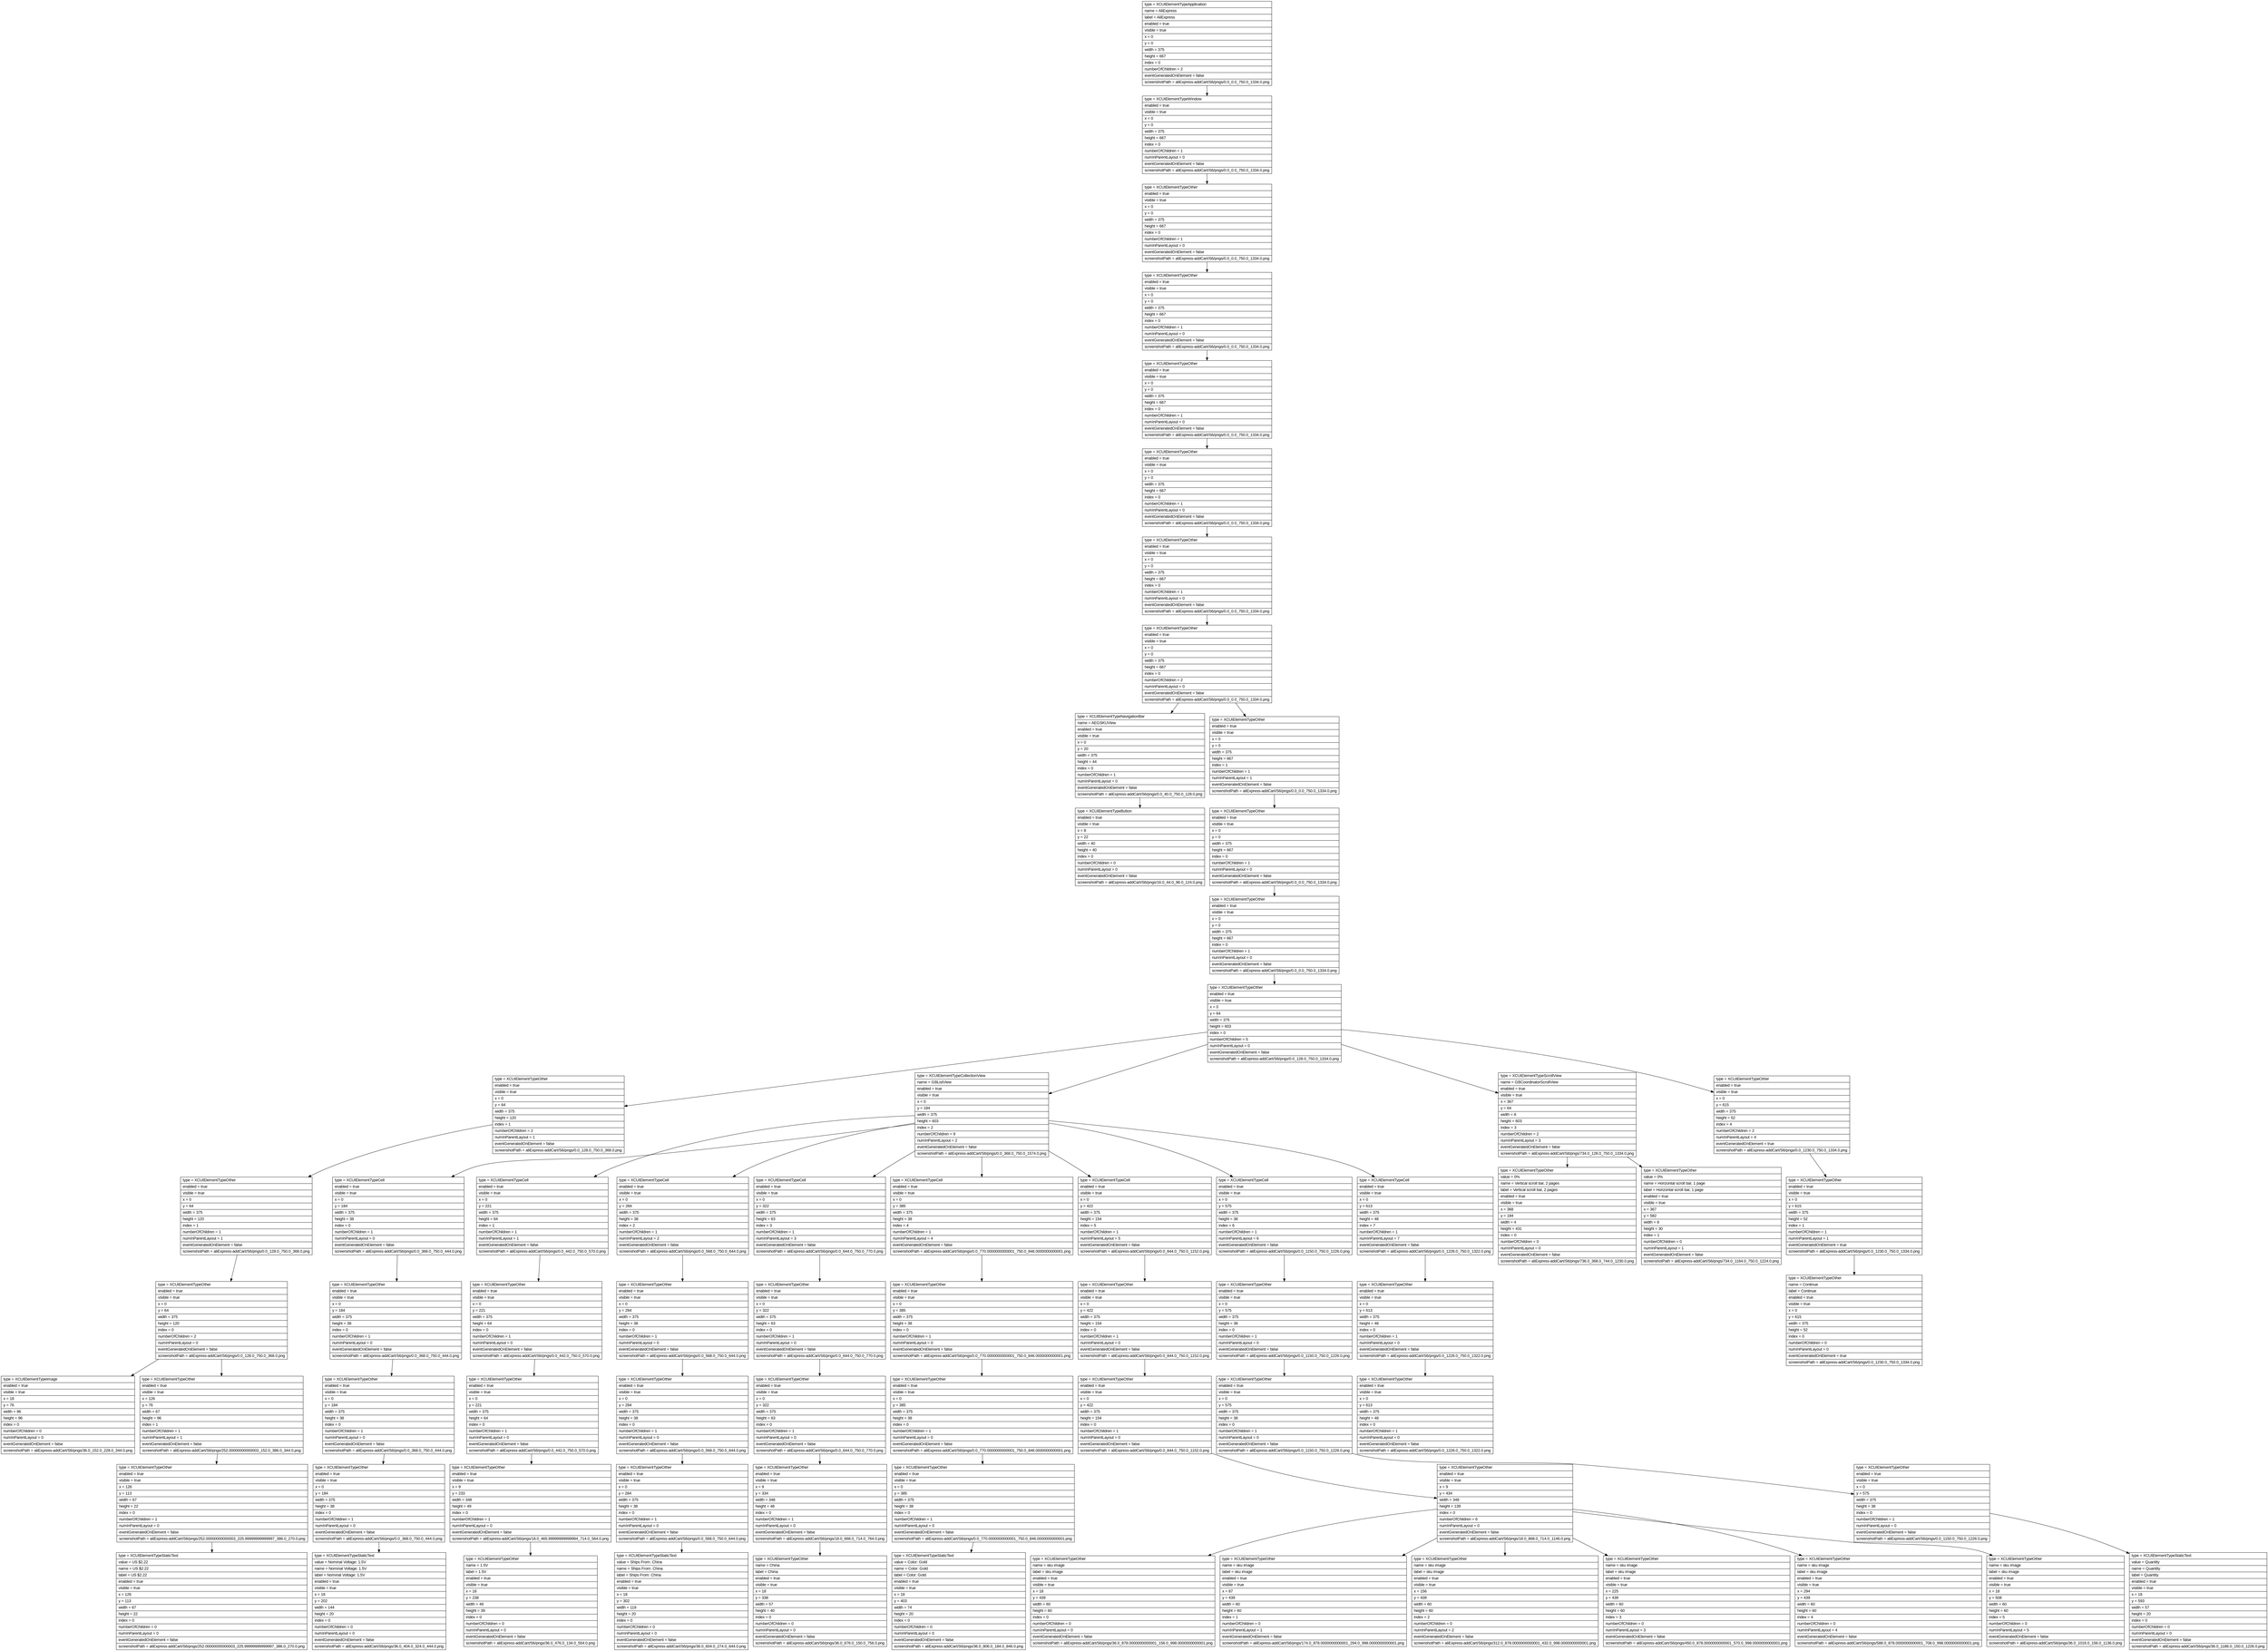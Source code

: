 digraph Layout {

	node [shape=record fontname=Arial];

	0	[label="{type = XCUIElementTypeApplication\l|name = AliExpress\l|label = AliExpress\l|enabled = true\l|visible = true\l|x = 0\l|y = 0\l|width = 375\l|height = 667\l|index = 0\l|numberOfChildren = 2\l|eventGeneratedOnElement = false \l|screenshotPath = aliExpress-addCart/S6/pngs/0.0_0.0_750.0_1334.0.png\l}"]
	1	[label="{type = XCUIElementTypeWindow\l|enabled = true\l|visible = true\l|x = 0\l|y = 0\l|width = 375\l|height = 667\l|index = 0\l|numberOfChildren = 1\l|numInParentLayout = 0\l|eventGeneratedOnElement = false \l|screenshotPath = aliExpress-addCart/S6/pngs/0.0_0.0_750.0_1334.0.png\l}"]
	2	[label="{type = XCUIElementTypeOther\l|enabled = true\l|visible = true\l|x = 0\l|y = 0\l|width = 375\l|height = 667\l|index = 0\l|numberOfChildren = 1\l|numInParentLayout = 0\l|eventGeneratedOnElement = false \l|screenshotPath = aliExpress-addCart/S6/pngs/0.0_0.0_750.0_1334.0.png\l}"]
	3	[label="{type = XCUIElementTypeOther\l|enabled = true\l|visible = true\l|x = 0\l|y = 0\l|width = 375\l|height = 667\l|index = 0\l|numberOfChildren = 1\l|numInParentLayout = 0\l|eventGeneratedOnElement = false \l|screenshotPath = aliExpress-addCart/S6/pngs/0.0_0.0_750.0_1334.0.png\l}"]
	4	[label="{type = XCUIElementTypeOther\l|enabled = true\l|visible = true\l|x = 0\l|y = 0\l|width = 375\l|height = 667\l|index = 0\l|numberOfChildren = 1\l|numInParentLayout = 0\l|eventGeneratedOnElement = false \l|screenshotPath = aliExpress-addCart/S6/pngs/0.0_0.0_750.0_1334.0.png\l}"]
	5	[label="{type = XCUIElementTypeOther\l|enabled = true\l|visible = true\l|x = 0\l|y = 0\l|width = 375\l|height = 667\l|index = 0\l|numberOfChildren = 1\l|numInParentLayout = 0\l|eventGeneratedOnElement = false \l|screenshotPath = aliExpress-addCart/S6/pngs/0.0_0.0_750.0_1334.0.png\l}"]
	6	[label="{type = XCUIElementTypeOther\l|enabled = true\l|visible = true\l|x = 0\l|y = 0\l|width = 375\l|height = 667\l|index = 0\l|numberOfChildren = 1\l|numInParentLayout = 0\l|eventGeneratedOnElement = false \l|screenshotPath = aliExpress-addCart/S6/pngs/0.0_0.0_750.0_1334.0.png\l}"]
	7	[label="{type = XCUIElementTypeOther\l|enabled = true\l|visible = true\l|x = 0\l|y = 0\l|width = 375\l|height = 667\l|index = 0\l|numberOfChildren = 2\l|numInParentLayout = 0\l|eventGeneratedOnElement = false \l|screenshotPath = aliExpress-addCart/S6/pngs/0.0_0.0_750.0_1334.0.png\l}"]
	8	[label="{type = XCUIElementTypeNavigationBar\l|name = AEGSKUView\l|enabled = true\l|visible = true\l|x = 0\l|y = 20\l|width = 375\l|height = 44\l|index = 0\l|numberOfChildren = 1\l|numInParentLayout = 0\l|eventGeneratedOnElement = false \l|screenshotPath = aliExpress-addCart/S6/pngs/0.0_40.0_750.0_128.0.png\l}"]
	9	[label="{type = XCUIElementTypeOther\l|enabled = true\l|visible = true\l|x = 0\l|y = 0\l|width = 375\l|height = 667\l|index = 1\l|numberOfChildren = 1\l|numInParentLayout = 1\l|eventGeneratedOnElement = false \l|screenshotPath = aliExpress-addCart/S6/pngs/0.0_0.0_750.0_1334.0.png\l}"]
	10	[label="{type = XCUIElementTypeButton\l|enabled = true\l|visible = true\l|x = 8\l|y = 22\l|width = 40\l|height = 40\l|index = 0\l|numberOfChildren = 0\l|numInParentLayout = 0\l|eventGeneratedOnElement = false \l|screenshotPath = aliExpress-addCart/S6/pngs/16.0_44.0_96.0_124.0.png\l}"]
	11	[label="{type = XCUIElementTypeOther\l|enabled = true\l|visible = true\l|x = 0\l|y = 0\l|width = 375\l|height = 667\l|index = 0\l|numberOfChildren = 1\l|numInParentLayout = 0\l|eventGeneratedOnElement = false \l|screenshotPath = aliExpress-addCart/S6/pngs/0.0_0.0_750.0_1334.0.png\l}"]
	12	[label="{type = XCUIElementTypeOther\l|enabled = true\l|visible = true\l|x = 0\l|y = 0\l|width = 375\l|height = 667\l|index = 0\l|numberOfChildren = 1\l|numInParentLayout = 0\l|eventGeneratedOnElement = false \l|screenshotPath = aliExpress-addCart/S6/pngs/0.0_0.0_750.0_1334.0.png\l}"]
	13	[label="{type = XCUIElementTypeOther\l|enabled = true\l|visible = true\l|x = 0\l|y = 64\l|width = 375\l|height = 603\l|index = 0\l|numberOfChildren = 5\l|numInParentLayout = 0\l|eventGeneratedOnElement = false \l|screenshotPath = aliExpress-addCart/S6/pngs/0.0_128.0_750.0_1334.0.png\l}"]
	14	[label="{type = XCUIElementTypeOther\l|enabled = true\l|visible = true\l|x = 0\l|y = 64\l|width = 375\l|height = 120\l|index = 1\l|numberOfChildren = 2\l|numInParentLayout = 1\l|eventGeneratedOnElement = false \l|screenshotPath = aliExpress-addCart/S6/pngs/0.0_128.0_750.0_368.0.png\l}"]
	15	[label="{type = XCUIElementTypeCollectionView\l|name = GBListView\l|enabled = true\l|visible = true\l|x = 0\l|y = 184\l|width = 375\l|height = 603\l|index = 2\l|numberOfChildren = 9\l|numInParentLayout = 2\l|eventGeneratedOnElement = false \l|screenshotPath = aliExpress-addCart/S6/pngs/0.0_368.0_750.0_1574.0.png\l}"]
	16	[label="{type = XCUIElementTypeScrollView\l|name = GBCoordinatorScrollView\l|enabled = true\l|visible = true\l|x = 367\l|y = 64\l|width = 8\l|height = 603\l|index = 3\l|numberOfChildren = 2\l|numInParentLayout = 3\l|eventGeneratedOnElement = false \l|screenshotPath = aliExpress-addCart/S6/pngs/734.0_128.0_750.0_1334.0.png\l}"]
	17	[label="{type = XCUIElementTypeOther\l|enabled = true\l|visible = true\l|x = 0\l|y = 615\l|width = 375\l|height = 52\l|index = 4\l|numberOfChildren = 2\l|numInParentLayout = 4\l|eventGeneratedOnElement = true \l|screenshotPath = aliExpress-addCart/S6/pngs/0.0_1230.0_750.0_1334.0.png\l}"]
	18	[label="{type = XCUIElementTypeOther\l|enabled = true\l|visible = true\l|x = 0\l|y = 64\l|width = 375\l|height = 120\l|index = 1\l|numberOfChildren = 1\l|numInParentLayout = 1\l|eventGeneratedOnElement = false \l|screenshotPath = aliExpress-addCart/S6/pngs/0.0_128.0_750.0_368.0.png\l}"]
	19	[label="{type = XCUIElementTypeCell\l|enabled = true\l|visible = true\l|x = 0\l|y = 184\l|width = 375\l|height = 38\l|index = 0\l|numberOfChildren = 1\l|numInParentLayout = 0\l|eventGeneratedOnElement = false \l|screenshotPath = aliExpress-addCart/S6/pngs/0.0_368.0_750.0_444.0.png\l}"]
	20	[label="{type = XCUIElementTypeCell\l|enabled = true\l|visible = true\l|x = 0\l|y = 221\l|width = 375\l|height = 64\l|index = 1\l|numberOfChildren = 1\l|numInParentLayout = 1\l|eventGeneratedOnElement = false \l|screenshotPath = aliExpress-addCart/S6/pngs/0.0_442.0_750.0_570.0.png\l}"]
	21	[label="{type = XCUIElementTypeCell\l|enabled = true\l|visible = true\l|x = 0\l|y = 284\l|width = 375\l|height = 38\l|index = 2\l|numberOfChildren = 1\l|numInParentLayout = 2\l|eventGeneratedOnElement = false \l|screenshotPath = aliExpress-addCart/S6/pngs/0.0_568.0_750.0_644.0.png\l}"]
	22	[label="{type = XCUIElementTypeCell\l|enabled = true\l|visible = true\l|x = 0\l|y = 322\l|width = 375\l|height = 63\l|index = 3\l|numberOfChildren = 1\l|numInParentLayout = 3\l|eventGeneratedOnElement = false \l|screenshotPath = aliExpress-addCart/S6/pngs/0.0_644.0_750.0_770.0.png\l}"]
	23	[label="{type = XCUIElementTypeCell\l|enabled = true\l|visible = true\l|x = 0\l|y = 385\l|width = 375\l|height = 38\l|index = 4\l|numberOfChildren = 1\l|numInParentLayout = 4\l|eventGeneratedOnElement = false \l|screenshotPath = aliExpress-addCart/S6/pngs/0.0_770.0000000000001_750.0_846.0000000000001.png\l}"]
	24	[label="{type = XCUIElementTypeCell\l|enabled = true\l|visible = true\l|x = 0\l|y = 422\l|width = 375\l|height = 154\l|index = 5\l|numberOfChildren = 1\l|numInParentLayout = 5\l|eventGeneratedOnElement = false \l|screenshotPath = aliExpress-addCart/S6/pngs/0.0_844.0_750.0_1152.0.png\l}"]
	25	[label="{type = XCUIElementTypeCell\l|enabled = true\l|visible = true\l|x = 0\l|y = 575\l|width = 375\l|height = 38\l|index = 6\l|numberOfChildren = 1\l|numInParentLayout = 6\l|eventGeneratedOnElement = false \l|screenshotPath = aliExpress-addCart/S6/pngs/0.0_1150.0_750.0_1226.0.png\l}"]
	26	[label="{type = XCUIElementTypeCell\l|enabled = true\l|visible = true\l|x = 0\l|y = 613\l|width = 375\l|height = 48\l|index = 7\l|numberOfChildren = 1\l|numInParentLayout = 7\l|eventGeneratedOnElement = false \l|screenshotPath = aliExpress-addCart/S6/pngs/0.0_1226.0_750.0_1322.0.png\l}"]
	27	[label="{type = XCUIElementTypeOther\l|value = 0%\l|name = Vertical scroll bar, 2 pages\l|label = Vertical scroll bar, 2 pages\l|enabled = true\l|visible = true\l|x = 368\l|y = 184\l|width = 4\l|height = 431\l|index = 0\l|numberOfChildren = 0\l|numInParentLayout = 0\l|eventGeneratedOnElement = false \l|screenshotPath = aliExpress-addCart/S6/pngs/736.0_368.0_744.0_1230.0.png\l}"]
	28	[label="{type = XCUIElementTypeOther\l|value = 0%\l|name = Horizontal scroll bar, 1 page\l|label = Horizontal scroll bar, 1 page\l|enabled = true\l|visible = true\l|x = 367\l|y = 582\l|width = 8\l|height = 30\l|index = 1\l|numberOfChildren = 0\l|numInParentLayout = 1\l|eventGeneratedOnElement = false \l|screenshotPath = aliExpress-addCart/S6/pngs/734.0_1164.0_750.0_1224.0.png\l}"]
	29	[label="{type = XCUIElementTypeOther\l|enabled = true\l|visible = true\l|x = 0\l|y = 615\l|width = 375\l|height = 52\l|index = 1\l|numberOfChildren = 1\l|numInParentLayout = 1\l|eventGeneratedOnElement = true \l|screenshotPath = aliExpress-addCart/S6/pngs/0.0_1230.0_750.0_1334.0.png\l}"]
	30	[label="{type = XCUIElementTypeOther\l|enabled = true\l|visible = true\l|x = 0\l|y = 64\l|width = 375\l|height = 120\l|index = 0\l|numberOfChildren = 2\l|numInParentLayout = 0\l|eventGeneratedOnElement = false \l|screenshotPath = aliExpress-addCart/S6/pngs/0.0_128.0_750.0_368.0.png\l}"]
	31	[label="{type = XCUIElementTypeOther\l|enabled = true\l|visible = true\l|x = 0\l|y = 184\l|width = 375\l|height = 38\l|index = 0\l|numberOfChildren = 1\l|numInParentLayout = 0\l|eventGeneratedOnElement = false \l|screenshotPath = aliExpress-addCart/S6/pngs/0.0_368.0_750.0_444.0.png\l}"]
	32	[label="{type = XCUIElementTypeOther\l|enabled = true\l|visible = true\l|x = 0\l|y = 221\l|width = 375\l|height = 64\l|index = 0\l|numberOfChildren = 1\l|numInParentLayout = 0\l|eventGeneratedOnElement = false \l|screenshotPath = aliExpress-addCart/S6/pngs/0.0_442.0_750.0_570.0.png\l}"]
	33	[label="{type = XCUIElementTypeOther\l|enabled = true\l|visible = true\l|x = 0\l|y = 284\l|width = 375\l|height = 38\l|index = 0\l|numberOfChildren = 1\l|numInParentLayout = 0\l|eventGeneratedOnElement = false \l|screenshotPath = aliExpress-addCart/S6/pngs/0.0_568.0_750.0_644.0.png\l}"]
	34	[label="{type = XCUIElementTypeOther\l|enabled = true\l|visible = true\l|x = 0\l|y = 322\l|width = 375\l|height = 63\l|index = 0\l|numberOfChildren = 1\l|numInParentLayout = 0\l|eventGeneratedOnElement = false \l|screenshotPath = aliExpress-addCart/S6/pngs/0.0_644.0_750.0_770.0.png\l}"]
	35	[label="{type = XCUIElementTypeOther\l|enabled = true\l|visible = true\l|x = 0\l|y = 385\l|width = 375\l|height = 38\l|index = 0\l|numberOfChildren = 1\l|numInParentLayout = 0\l|eventGeneratedOnElement = false \l|screenshotPath = aliExpress-addCart/S6/pngs/0.0_770.0000000000001_750.0_846.0000000000001.png\l}"]
	36	[label="{type = XCUIElementTypeOther\l|enabled = true\l|visible = true\l|x = 0\l|y = 422\l|width = 375\l|height = 154\l|index = 0\l|numberOfChildren = 1\l|numInParentLayout = 0\l|eventGeneratedOnElement = false \l|screenshotPath = aliExpress-addCart/S6/pngs/0.0_844.0_750.0_1152.0.png\l}"]
	37	[label="{type = XCUIElementTypeOther\l|enabled = true\l|visible = true\l|x = 0\l|y = 575\l|width = 375\l|height = 38\l|index = 0\l|numberOfChildren = 1\l|numInParentLayout = 0\l|eventGeneratedOnElement = false \l|screenshotPath = aliExpress-addCart/S6/pngs/0.0_1150.0_750.0_1226.0.png\l}"]
	38	[label="{type = XCUIElementTypeOther\l|enabled = true\l|visible = true\l|x = 0\l|y = 613\l|width = 375\l|height = 48\l|index = 0\l|numberOfChildren = 1\l|numInParentLayout = 0\l|eventGeneratedOnElement = false \l|screenshotPath = aliExpress-addCart/S6/pngs/0.0_1226.0_750.0_1322.0.png\l}"]
	39	[label="{type = XCUIElementTypeOther\l|name = Continue\l|label = Continue\l|enabled = true\l|visible = true\l|x = 0\l|y = 615\l|width = 375\l|height = 52\l|index = 0\l|numberOfChildren = 0\l|numInParentLayout = 0\l|eventGeneratedOnElement = true \l|screenshotPath = aliExpress-addCart/S6/pngs/0.0_1230.0_750.0_1334.0.png\l}"]
	40	[label="{type = XCUIElementTypeImage\l|enabled = true\l|visible = true\l|x = 18\l|y = 76\l|width = 96\l|height = 96\l|index = 0\l|numberOfChildren = 0\l|numInParentLayout = 0\l|eventGeneratedOnElement = false \l|screenshotPath = aliExpress-addCart/S6/pngs/36.0_152.0_228.0_344.0.png\l}"]
	41	[label="{type = XCUIElementTypeOther\l|enabled = true\l|visible = true\l|x = 126\l|y = 76\l|width = 67\l|height = 96\l|index = 1\l|numberOfChildren = 1\l|numInParentLayout = 1\l|eventGeneratedOnElement = false \l|screenshotPath = aliExpress-addCart/S6/pngs/252.00000000000003_152.0_386.0_344.0.png\l}"]
	42	[label="{type = XCUIElementTypeOther\l|enabled = true\l|visible = true\l|x = 0\l|y = 184\l|width = 375\l|height = 38\l|index = 0\l|numberOfChildren = 1\l|numInParentLayout = 0\l|eventGeneratedOnElement = false \l|screenshotPath = aliExpress-addCart/S6/pngs/0.0_368.0_750.0_444.0.png\l}"]
	43	[label="{type = XCUIElementTypeOther\l|enabled = true\l|visible = true\l|x = 0\l|y = 221\l|width = 375\l|height = 64\l|index = 0\l|numberOfChildren = 1\l|numInParentLayout = 0\l|eventGeneratedOnElement = false \l|screenshotPath = aliExpress-addCart/S6/pngs/0.0_442.0_750.0_570.0.png\l}"]
	44	[label="{type = XCUIElementTypeOther\l|enabled = true\l|visible = true\l|x = 0\l|y = 284\l|width = 375\l|height = 38\l|index = 0\l|numberOfChildren = 1\l|numInParentLayout = 0\l|eventGeneratedOnElement = false \l|screenshotPath = aliExpress-addCart/S6/pngs/0.0_568.0_750.0_644.0.png\l}"]
	45	[label="{type = XCUIElementTypeOther\l|enabled = true\l|visible = true\l|x = 0\l|y = 322\l|width = 375\l|height = 63\l|index = 0\l|numberOfChildren = 1\l|numInParentLayout = 0\l|eventGeneratedOnElement = false \l|screenshotPath = aliExpress-addCart/S6/pngs/0.0_644.0_750.0_770.0.png\l}"]
	46	[label="{type = XCUIElementTypeOther\l|enabled = true\l|visible = true\l|x = 0\l|y = 385\l|width = 375\l|height = 38\l|index = 0\l|numberOfChildren = 1\l|numInParentLayout = 0\l|eventGeneratedOnElement = false \l|screenshotPath = aliExpress-addCart/S6/pngs/0.0_770.0000000000001_750.0_846.0000000000001.png\l}"]
	47	[label="{type = XCUIElementTypeOther\l|enabled = true\l|visible = true\l|x = 0\l|y = 422\l|width = 375\l|height = 154\l|index = 0\l|numberOfChildren = 1\l|numInParentLayout = 0\l|eventGeneratedOnElement = false \l|screenshotPath = aliExpress-addCart/S6/pngs/0.0_844.0_750.0_1152.0.png\l}"]
	48	[label="{type = XCUIElementTypeOther\l|enabled = true\l|visible = true\l|x = 0\l|y = 575\l|width = 375\l|height = 38\l|index = 0\l|numberOfChildren = 1\l|numInParentLayout = 0\l|eventGeneratedOnElement = false \l|screenshotPath = aliExpress-addCart/S6/pngs/0.0_1150.0_750.0_1226.0.png\l}"]
	49	[label="{type = XCUIElementTypeOther\l|enabled = true\l|visible = true\l|x = 0\l|y = 613\l|width = 375\l|height = 48\l|index = 0\l|numberOfChildren = 1\l|numInParentLayout = 0\l|eventGeneratedOnElement = false \l|screenshotPath = aliExpress-addCart/S6/pngs/0.0_1226.0_750.0_1322.0.png\l}"]
	50	[label="{type = XCUIElementTypeOther\l|enabled = true\l|visible = true\l|x = 126\l|y = 113\l|width = 67\l|height = 22\l|index = 0\l|numberOfChildren = 1\l|numInParentLayout = 0\l|eventGeneratedOnElement = false \l|screenshotPath = aliExpress-addCart/S6/pngs/252.00000000000003_225.99999999999997_386.0_270.0.png\l}"]
	51	[label="{type = XCUIElementTypeOther\l|enabled = true\l|visible = true\l|x = 0\l|y = 184\l|width = 375\l|height = 38\l|index = 0\l|numberOfChildren = 1\l|numInParentLayout = 0\l|eventGeneratedOnElement = false \l|screenshotPath = aliExpress-addCart/S6/pngs/0.0_368.0_750.0_444.0.png\l}"]
	52	[label="{type = XCUIElementTypeOther\l|enabled = true\l|visible = true\l|x = 9\l|y = 233\l|width = 348\l|height = 49\l|index = 0\l|numberOfChildren = 1\l|numInParentLayout = 0\l|eventGeneratedOnElement = false \l|screenshotPath = aliExpress-addCart/S6/pngs/18.0_465.99999999999994_714.0_564.0.png\l}"]
	53	[label="{type = XCUIElementTypeOther\l|enabled = true\l|visible = true\l|x = 0\l|y = 284\l|width = 375\l|height = 38\l|index = 0\l|numberOfChildren = 1\l|numInParentLayout = 0\l|eventGeneratedOnElement = false \l|screenshotPath = aliExpress-addCart/S6/pngs/0.0_568.0_750.0_644.0.png\l}"]
	54	[label="{type = XCUIElementTypeOther\l|enabled = true\l|visible = true\l|x = 9\l|y = 334\l|width = 348\l|height = 48\l|index = 0\l|numberOfChildren = 1\l|numInParentLayout = 0\l|eventGeneratedOnElement = false \l|screenshotPath = aliExpress-addCart/S6/pngs/18.0_668.0_714.0_764.0.png\l}"]
	55	[label="{type = XCUIElementTypeOther\l|enabled = true\l|visible = true\l|x = 0\l|y = 385\l|width = 375\l|height = 38\l|index = 0\l|numberOfChildren = 1\l|numInParentLayout = 0\l|eventGeneratedOnElement = false \l|screenshotPath = aliExpress-addCart/S6/pngs/0.0_770.0000000000001_750.0_846.0000000000001.png\l}"]
	56	[label="{type = XCUIElementTypeOther\l|enabled = true\l|visible = true\l|x = 9\l|y = 434\l|width = 348\l|height = 139\l|index = 0\l|numberOfChildren = 6\l|numInParentLayout = 0\l|eventGeneratedOnElement = false \l|screenshotPath = aliExpress-addCart/S6/pngs/18.0_868.0_714.0_1146.0.png\l}"]
	57	[label="{type = XCUIElementTypeOther\l|enabled = true\l|visible = true\l|x = 0\l|y = 575\l|width = 375\l|height = 38\l|index = 0\l|numberOfChildren = 1\l|numInParentLayout = 0\l|eventGeneratedOnElement = false \l|screenshotPath = aliExpress-addCart/S6/pngs/0.0_1150.0_750.0_1226.0.png\l}"]
	58	[label="{type = XCUIElementTypeStaticText\l|value = US $2.22\l|name = US $2.22\l|label = US $2.22\l|enabled = true\l|visible = true\l|x = 126\l|y = 113\l|width = 67\l|height = 22\l|index = 0\l|numberOfChildren = 0\l|numInParentLayout = 0\l|eventGeneratedOnElement = false \l|screenshotPath = aliExpress-addCart/S6/pngs/252.00000000000003_225.99999999999997_386.0_270.0.png\l}"]
	59	[label="{type = XCUIElementTypeStaticText\l|value = Nominal Voltage: 1.5V\l|name = Nominal Voltage: 1.5V\l|label = Nominal Voltage: 1.5V\l|enabled = true\l|visible = true\l|x = 18\l|y = 202\l|width = 144\l|height = 20\l|index = 0\l|numberOfChildren = 0\l|numInParentLayout = 0\l|eventGeneratedOnElement = false \l|screenshotPath = aliExpress-addCart/S6/pngs/36.0_404.0_324.0_444.0.png\l}"]
	60	[label="{type = XCUIElementTypeOther\l|name = 1.5V\l|label = 1.5V\l|enabled = true\l|visible = true\l|x = 18\l|y = 238\l|width = 49\l|height = 39\l|index = 0\l|numberOfChildren = 0\l|numInParentLayout = 0\l|eventGeneratedOnElement = false \l|screenshotPath = aliExpress-addCart/S6/pngs/36.0_476.0_134.0_554.0.png\l}"]
	61	[label="{type = XCUIElementTypeStaticText\l|value = Ships From: China\l|name = Ships From: China\l|label = Ships From: China\l|enabled = true\l|visible = true\l|x = 18\l|y = 302\l|width = 119\l|height = 20\l|index = 0\l|numberOfChildren = 0\l|numInParentLayout = 0\l|eventGeneratedOnElement = false \l|screenshotPath = aliExpress-addCart/S6/pngs/36.0_604.0_274.0_644.0.png\l}"]
	62	[label="{type = XCUIElementTypeOther\l|name = China\l|label = China\l|enabled = true\l|visible = true\l|x = 18\l|y = 338\l|width = 57\l|height = 40\l|index = 0\l|numberOfChildren = 0\l|numInParentLayout = 0\l|eventGeneratedOnElement = false \l|screenshotPath = aliExpress-addCart/S6/pngs/36.0_676.0_150.0_756.0.png\l}"]
	63	[label="{type = XCUIElementTypeStaticText\l|value = Color: Gold\l|name = Color: Gold\l|label = Color: Gold\l|enabled = true\l|visible = true\l|x = 18\l|y = 403\l|width = 74\l|height = 20\l|index = 0\l|numberOfChildren = 0\l|numInParentLayout = 0\l|eventGeneratedOnElement = false \l|screenshotPath = aliExpress-addCart/S6/pngs/36.0_806.0_184.0_846.0.png\l}"]
	64	[label="{type = XCUIElementTypeOther\l|name = sku image\l|label = sku image\l|enabled = true\l|visible = true\l|x = 18\l|y = 439\l|width = 60\l|height = 60\l|index = 0\l|numberOfChildren = 0\l|numInParentLayout = 0\l|eventGeneratedOnElement = false \l|screenshotPath = aliExpress-addCart/S6/pngs/36.0_878.0000000000001_156.0_998.0000000000001.png\l}"]
	65	[label="{type = XCUIElementTypeOther\l|name = sku image\l|label = sku image\l|enabled = true\l|visible = true\l|x = 87\l|y = 439\l|width = 60\l|height = 60\l|index = 1\l|numberOfChildren = 0\l|numInParentLayout = 1\l|eventGeneratedOnElement = false \l|screenshotPath = aliExpress-addCart/S6/pngs/174.0_878.0000000000001_294.0_998.0000000000001.png\l}"]
	66	[label="{type = XCUIElementTypeOther\l|name = sku image\l|label = sku image\l|enabled = true\l|visible = true\l|x = 156\l|y = 439\l|width = 60\l|height = 60\l|index = 2\l|numberOfChildren = 0\l|numInParentLayout = 2\l|eventGeneratedOnElement = false \l|screenshotPath = aliExpress-addCart/S6/pngs/312.0_878.0000000000001_432.0_998.0000000000001.png\l}"]
	67	[label="{type = XCUIElementTypeOther\l|name = sku image\l|label = sku image\l|enabled = true\l|visible = true\l|x = 225\l|y = 439\l|width = 60\l|height = 60\l|index = 3\l|numberOfChildren = 0\l|numInParentLayout = 3\l|eventGeneratedOnElement = false \l|screenshotPath = aliExpress-addCart/S6/pngs/450.0_878.0000000000001_570.0_998.0000000000001.png\l}"]
	68	[label="{type = XCUIElementTypeOther\l|name = sku image\l|label = sku image\l|enabled = true\l|visible = true\l|x = 294\l|y = 439\l|width = 60\l|height = 60\l|index = 4\l|numberOfChildren = 0\l|numInParentLayout = 4\l|eventGeneratedOnElement = false \l|screenshotPath = aliExpress-addCart/S6/pngs/588.0_878.0000000000001_708.0_998.0000000000001.png\l}"]
	69	[label="{type = XCUIElementTypeOther\l|name = sku image\l|label = sku image\l|enabled = true\l|visible = true\l|x = 18\l|y = 508\l|width = 60\l|height = 60\l|index = 5\l|numberOfChildren = 0\l|numInParentLayout = 5\l|eventGeneratedOnElement = false \l|screenshotPath = aliExpress-addCart/S6/pngs/36.0_1016.0_156.0_1136.0.png\l}"]
	70	[label="{type = XCUIElementTypeStaticText\l|value = Quantity\l|name = Quantity\l|label = Quantity\l|enabled = true\l|visible = true\l|x = 18\l|y = 593\l|width = 57\l|height = 20\l|index = 0\l|numberOfChildren = 0\l|numInParentLayout = 0\l|eventGeneratedOnElement = false \l|screenshotPath = aliExpress-addCart/S6/pngs/36.0_1186.0_150.0_1226.0.png\l}"]


	0 -> 1
	1 -> 2
	2 -> 3
	3 -> 4
	4 -> 5
	5 -> 6
	6 -> 7
	7 -> 8
	7 -> 9
	8 -> 10
	9 -> 11
	11 -> 12
	12 -> 13
	13 -> 14
	13 -> 15
	13 -> 16
	13 -> 17
	14 -> 18
	15 -> 19
	15 -> 20
	15 -> 21
	15 -> 22
	15 -> 23
	15 -> 24
	15 -> 25
	15 -> 26
	16 -> 27
	16 -> 28
	17 -> 29
	18 -> 30
	19 -> 31
	20 -> 32
	21 -> 33
	22 -> 34
	23 -> 35
	24 -> 36
	25 -> 37
	26 -> 38
	29 -> 39
	30 -> 40
	30 -> 41
	31 -> 42
	32 -> 43
	33 -> 44
	34 -> 45
	35 -> 46
	36 -> 47
	37 -> 48
	38 -> 49
	41 -> 50
	42 -> 51
	43 -> 52
	44 -> 53
	45 -> 54
	46 -> 55
	47 -> 56
	48 -> 57
	50 -> 58
	51 -> 59
	52 -> 60
	53 -> 61
	54 -> 62
	55 -> 63
	56 -> 64
	56 -> 65
	56 -> 66
	56 -> 67
	56 -> 68
	56 -> 69
	57 -> 70


}